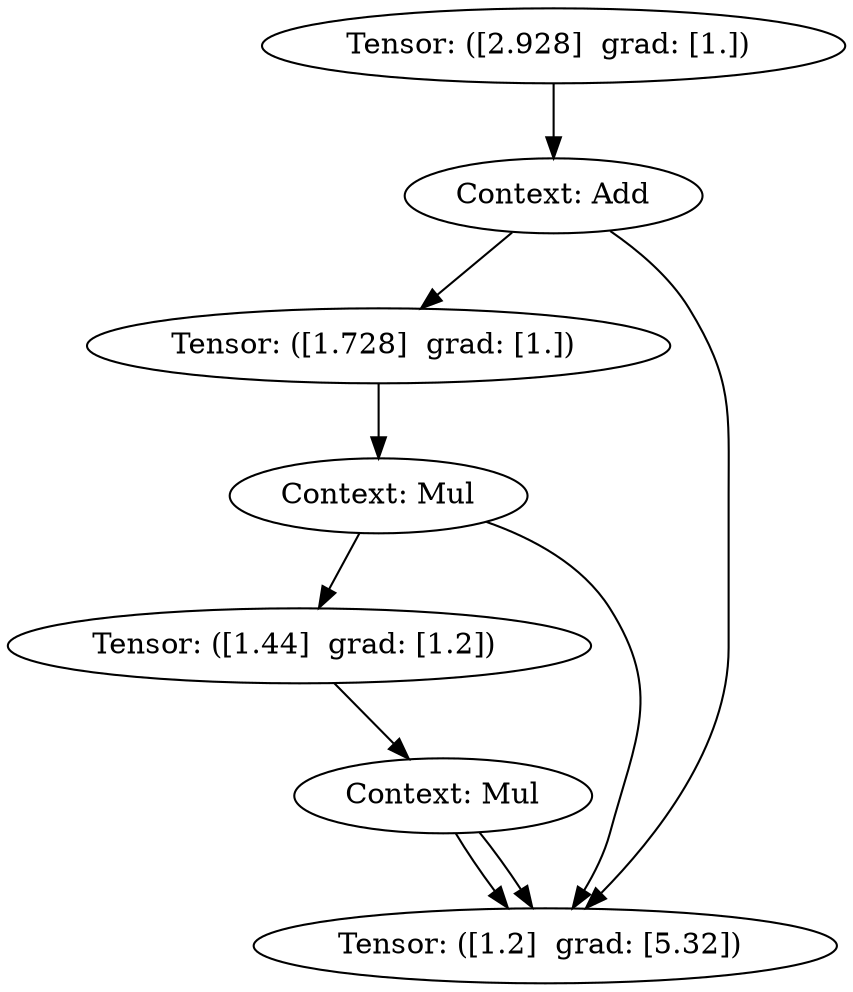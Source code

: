 digraph {
	140589163168192 [label="Tensor: ([2.928]  grad: [1.]) "]
	140589163168528 [label="Context: Add"]
	140589163168192 -> 140589163168528
	140589163168528 -> 140589163168480
	140589163168480 [label="Tensor: ([1.728]  grad: [1.]) "]
	140589163168912 [label="Context: Mul"]
	140589163168480 -> 140589163168912
	140589163168912 -> 140589163167856
	140589163167856 [label="Tensor: ([1.44]  grad: [1.2]) "]
	140589163167952 [label="Context: Mul"]
	140589163167856 -> 140589163167952
	140589163167952 -> 140589555449664
	140589555449664 [label="Tensor: ([1.2]  grad: [5.32]) "]
	140589163167952 -> 140589555449664
	140589555449664 [label="Tensor: ([1.2]  grad: [5.32]) "]
	140589163168912 -> 140589555449664
	140589555449664 [label="Tensor: ([1.2]  grad: [5.32]) "]
	140589163168528 -> 140589555449664
	140589555449664 [label="Tensor: ([1.2]  grad: [5.32]) "]
}
